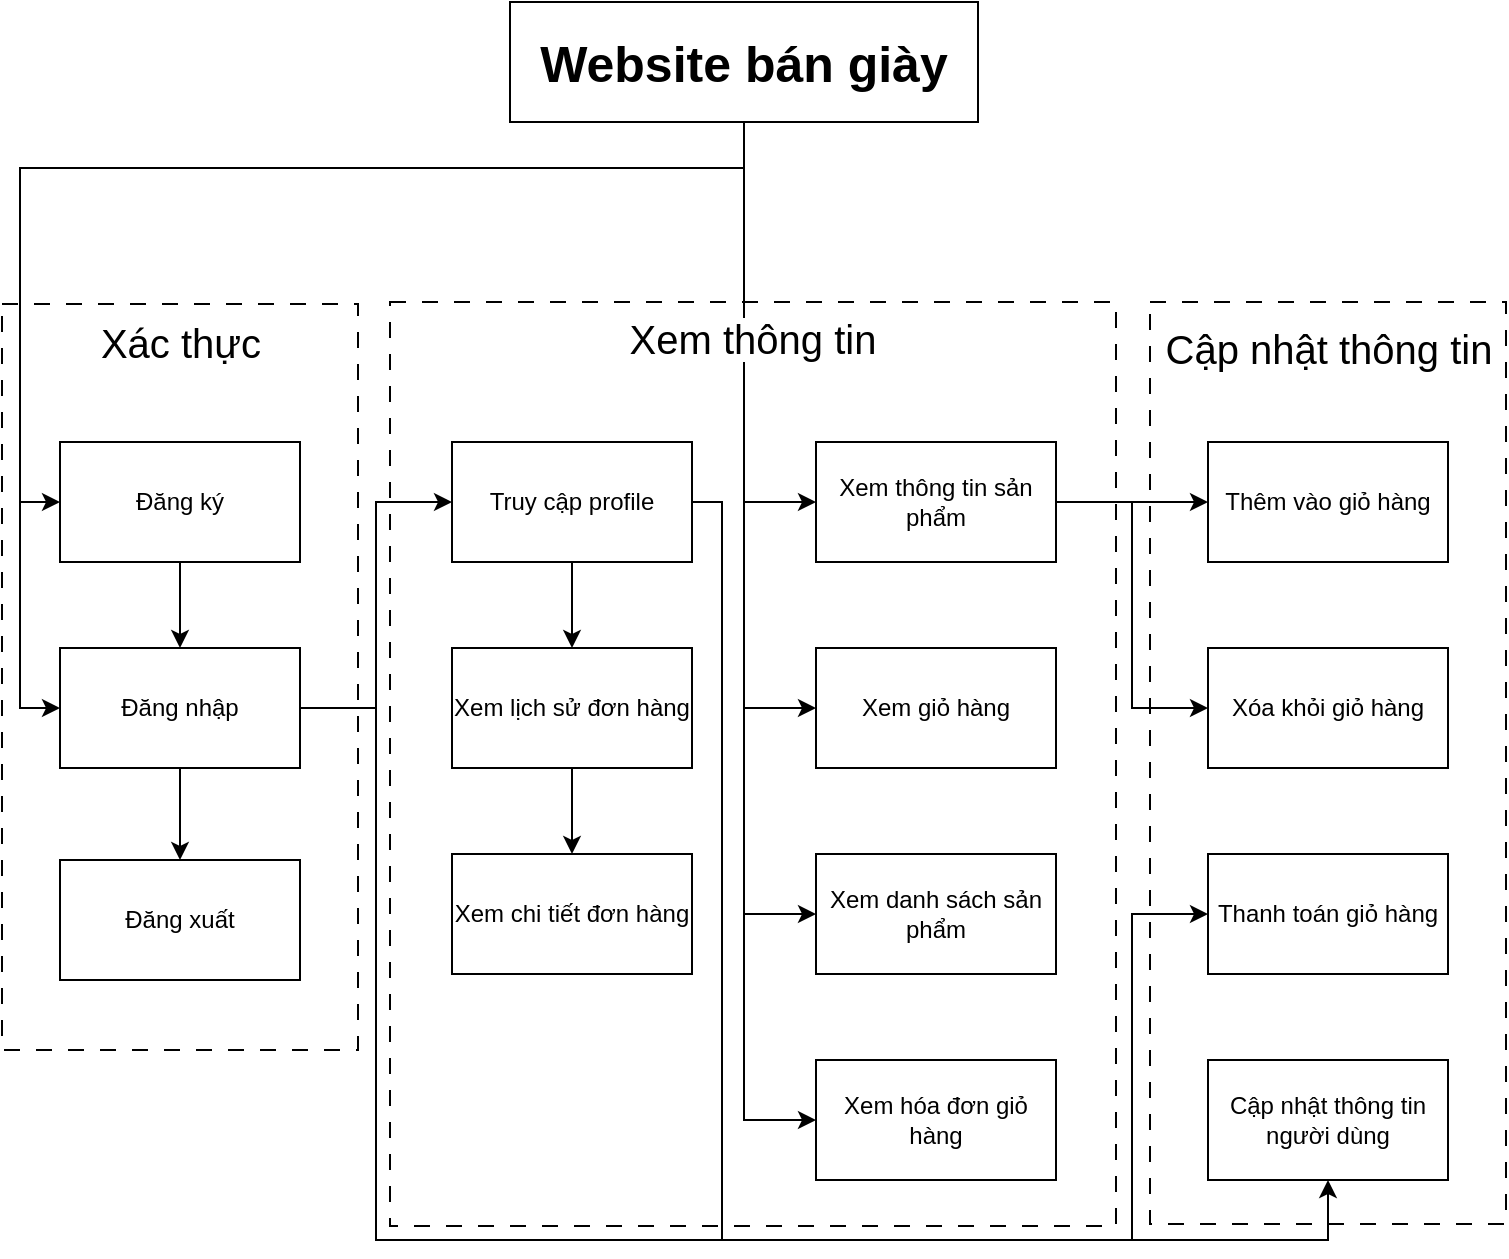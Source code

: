 <mxfile version="25.0.3">
  <diagram name="Page-1" id="ATqdmzWeELwhIMq4261D">
    <mxGraphModel dx="1240" dy="537" grid="0" gridSize="10" guides="1" tooltips="1" connect="1" arrows="1" fold="1" page="0" pageScale="1" pageWidth="850" pageHeight="1100" math="0" shadow="0">
      <root>
        <mxCell id="0" />
        <mxCell id="1" parent="0" />
        <mxCell id="9FZc6gnEWJcnSI5CrjKz-33" value="" style="rounded=0;whiteSpace=wrap;html=1;dashed=1;dashPattern=8 8;" vertex="1" parent="1">
          <mxGeometry x="554" y="151" width="178" height="461" as="geometry" />
        </mxCell>
        <mxCell id="9FZc6gnEWJcnSI5CrjKz-22" value="" style="rounded=0;whiteSpace=wrap;html=1;dashed=1;dashPattern=8 8;" vertex="1" parent="1">
          <mxGeometry x="174" y="151" width="363" height="462" as="geometry" />
        </mxCell>
        <mxCell id="9FZc6gnEWJcnSI5CrjKz-14" value="X" style="rounded=0;whiteSpace=wrap;html=1;dashed=1;dashPattern=8 8;" vertex="1" parent="1">
          <mxGeometry x="-20" y="152" width="178" height="373" as="geometry" />
        </mxCell>
        <mxCell id="9FZc6gnEWJcnSI5CrjKz-24" style="edgeStyle=orthogonalEdgeStyle;rounded=0;orthogonalLoop=1;jettySize=auto;html=1;entryX=0;entryY=0.5;entryDx=0;entryDy=0;" edge="1" parent="1" source="9FZc6gnEWJcnSI5CrjKz-1" target="9FZc6gnEWJcnSI5CrjKz-4">
          <mxGeometry relative="1" as="geometry">
            <mxPoint x="351" y="107" as="targetPoint" />
          </mxGeometry>
        </mxCell>
        <mxCell id="9FZc6gnEWJcnSI5CrjKz-42" style="edgeStyle=orthogonalEdgeStyle;rounded=0;orthogonalLoop=1;jettySize=auto;html=1;entryX=0;entryY=0.5;entryDx=0;entryDy=0;" edge="1" parent="1" source="9FZc6gnEWJcnSI5CrjKz-1" target="9FZc6gnEWJcnSI5CrjKz-3">
          <mxGeometry relative="1" as="geometry">
            <Array as="points">
              <mxPoint x="351" y="84" />
              <mxPoint x="-11" y="84" />
              <mxPoint x="-11" y="251" />
            </Array>
          </mxGeometry>
        </mxCell>
        <mxCell id="9FZc6gnEWJcnSI5CrjKz-43" style="edgeStyle=orthogonalEdgeStyle;rounded=0;orthogonalLoop=1;jettySize=auto;html=1;entryX=0;entryY=0.5;entryDx=0;entryDy=0;" edge="1" parent="1" source="9FZc6gnEWJcnSI5CrjKz-1" target="9FZc6gnEWJcnSI5CrjKz-2">
          <mxGeometry relative="1" as="geometry">
            <Array as="points">
              <mxPoint x="351" y="84" />
              <mxPoint x="-11" y="84" />
              <mxPoint x="-11" y="354" />
            </Array>
          </mxGeometry>
        </mxCell>
        <mxCell id="9FZc6gnEWJcnSI5CrjKz-49" style="edgeStyle=orthogonalEdgeStyle;rounded=0;orthogonalLoop=1;jettySize=auto;html=1;entryX=0;entryY=0.5;entryDx=0;entryDy=0;" edge="1" parent="1" source="9FZc6gnEWJcnSI5CrjKz-1" target="9FZc6gnEWJcnSI5CrjKz-13">
          <mxGeometry relative="1" as="geometry" />
        </mxCell>
        <mxCell id="9FZc6gnEWJcnSI5CrjKz-50" style="edgeStyle=orthogonalEdgeStyle;rounded=0;orthogonalLoop=1;jettySize=auto;html=1;entryX=0;entryY=0.5;entryDx=0;entryDy=0;" edge="1" parent="1" source="9FZc6gnEWJcnSI5CrjKz-1" target="9FZc6gnEWJcnSI5CrjKz-9">
          <mxGeometry relative="1" as="geometry" />
        </mxCell>
        <mxCell id="9FZc6gnEWJcnSI5CrjKz-62" style="edgeStyle=orthogonalEdgeStyle;rounded=0;orthogonalLoop=1;jettySize=auto;html=1;entryX=0;entryY=0.5;entryDx=0;entryDy=0;" edge="1" parent="1" source="9FZc6gnEWJcnSI5CrjKz-1" target="9FZc6gnEWJcnSI5CrjKz-61">
          <mxGeometry relative="1" as="geometry" />
        </mxCell>
        <mxCell id="9FZc6gnEWJcnSI5CrjKz-1" value="&lt;b&gt;&lt;font style=&quot;font-size: 25px;&quot;&gt;Website bán giày&lt;/font&gt;&lt;/b&gt;" style="rounded=0;whiteSpace=wrap;html=1;" vertex="1" parent="1">
          <mxGeometry x="234" y="1" width="234" height="60" as="geometry" />
        </mxCell>
        <mxCell id="9FZc6gnEWJcnSI5CrjKz-21" style="edgeStyle=orthogonalEdgeStyle;rounded=0;orthogonalLoop=1;jettySize=auto;html=1;" edge="1" parent="1" source="9FZc6gnEWJcnSI5CrjKz-2" target="9FZc6gnEWJcnSI5CrjKz-12">
          <mxGeometry relative="1" as="geometry" />
        </mxCell>
        <mxCell id="9FZc6gnEWJcnSI5CrjKz-26" style="edgeStyle=orthogonalEdgeStyle;rounded=0;orthogonalLoop=1;jettySize=auto;html=1;entryX=0;entryY=0.5;entryDx=0;entryDy=0;" edge="1" parent="1" source="9FZc6gnEWJcnSI5CrjKz-2" target="9FZc6gnEWJcnSI5CrjKz-6">
          <mxGeometry relative="1" as="geometry" />
        </mxCell>
        <mxCell id="9FZc6gnEWJcnSI5CrjKz-64" style="edgeStyle=orthogonalEdgeStyle;rounded=0;orthogonalLoop=1;jettySize=auto;html=1;entryX=0;entryY=0.5;entryDx=0;entryDy=0;" edge="1" parent="1" source="9FZc6gnEWJcnSI5CrjKz-2" target="9FZc6gnEWJcnSI5CrjKz-8">
          <mxGeometry relative="1" as="geometry">
            <Array as="points">
              <mxPoint x="167" y="354" />
              <mxPoint x="167" y="620" />
              <mxPoint x="545" y="620" />
              <mxPoint x="545" y="457" />
            </Array>
          </mxGeometry>
        </mxCell>
        <mxCell id="9FZc6gnEWJcnSI5CrjKz-2" value="Đăng nhập" style="rounded=0;whiteSpace=wrap;html=1;" vertex="1" parent="1">
          <mxGeometry x="9" y="324" width="120" height="60" as="geometry" />
        </mxCell>
        <mxCell id="9FZc6gnEWJcnSI5CrjKz-20" style="edgeStyle=orthogonalEdgeStyle;rounded=0;orthogonalLoop=1;jettySize=auto;html=1;" edge="1" parent="1" source="9FZc6gnEWJcnSI5CrjKz-3" target="9FZc6gnEWJcnSI5CrjKz-2">
          <mxGeometry relative="1" as="geometry" />
        </mxCell>
        <mxCell id="9FZc6gnEWJcnSI5CrjKz-3" value="Đăng ký" style="rounded=0;whiteSpace=wrap;html=1;" vertex="1" parent="1">
          <mxGeometry x="9" y="221" width="120" height="60" as="geometry" />
        </mxCell>
        <mxCell id="9FZc6gnEWJcnSI5CrjKz-53" style="edgeStyle=orthogonalEdgeStyle;rounded=0;orthogonalLoop=1;jettySize=auto;html=1;entryX=0;entryY=0.5;entryDx=0;entryDy=0;" edge="1" parent="1" source="9FZc6gnEWJcnSI5CrjKz-4" target="9FZc6gnEWJcnSI5CrjKz-5">
          <mxGeometry relative="1" as="geometry" />
        </mxCell>
        <mxCell id="9FZc6gnEWJcnSI5CrjKz-65" style="edgeStyle=orthogonalEdgeStyle;rounded=0;orthogonalLoop=1;jettySize=auto;html=1;entryX=0;entryY=0.5;entryDx=0;entryDy=0;" edge="1" parent="1" source="9FZc6gnEWJcnSI5CrjKz-4" target="9FZc6gnEWJcnSI5CrjKz-63">
          <mxGeometry relative="1" as="geometry" />
        </mxCell>
        <mxCell id="9FZc6gnEWJcnSI5CrjKz-4" value="Xem thông tin sản phẩm" style="rounded=0;whiteSpace=wrap;html=1;" vertex="1" parent="1">
          <mxGeometry x="387" y="221" width="120" height="60" as="geometry" />
        </mxCell>
        <mxCell id="9FZc6gnEWJcnSI5CrjKz-5" value="Thêm vào giỏ hàng" style="rounded=0;whiteSpace=wrap;html=1;" vertex="1" parent="1">
          <mxGeometry x="583" y="221" width="120" height="60" as="geometry" />
        </mxCell>
        <mxCell id="9FZc6gnEWJcnSI5CrjKz-28" style="edgeStyle=orthogonalEdgeStyle;rounded=0;orthogonalLoop=1;jettySize=auto;html=1;entryX=0.5;entryY=0;entryDx=0;entryDy=0;" edge="1" parent="1" source="9FZc6gnEWJcnSI5CrjKz-6" target="9FZc6gnEWJcnSI5CrjKz-10">
          <mxGeometry relative="1" as="geometry" />
        </mxCell>
        <mxCell id="9FZc6gnEWJcnSI5CrjKz-58" style="edgeStyle=orthogonalEdgeStyle;rounded=0;orthogonalLoop=1;jettySize=auto;html=1;entryX=0.5;entryY=1;entryDx=0;entryDy=0;" edge="1" parent="1" source="9FZc6gnEWJcnSI5CrjKz-6" target="9FZc6gnEWJcnSI5CrjKz-7">
          <mxGeometry relative="1" as="geometry">
            <Array as="points">
              <mxPoint x="340" y="251" />
              <mxPoint x="340" y="620" />
              <mxPoint x="643" y="620" />
            </Array>
          </mxGeometry>
        </mxCell>
        <mxCell id="9FZc6gnEWJcnSI5CrjKz-6" value="Truy cập profile" style="rounded=0;whiteSpace=wrap;html=1;" vertex="1" parent="1">
          <mxGeometry x="205" y="221" width="120" height="60" as="geometry" />
        </mxCell>
        <mxCell id="9FZc6gnEWJcnSI5CrjKz-7" value="Cập nhật thông tin người dùng" style="rounded=0;whiteSpace=wrap;html=1;" vertex="1" parent="1">
          <mxGeometry x="583" y="530" width="120" height="60" as="geometry" />
        </mxCell>
        <mxCell id="9FZc6gnEWJcnSI5CrjKz-8" value="Thanh toán giỏ hàng" style="rounded=0;whiteSpace=wrap;html=1;" vertex="1" parent="1">
          <mxGeometry x="583" y="427" width="120" height="60" as="geometry" />
        </mxCell>
        <mxCell id="9FZc6gnEWJcnSI5CrjKz-9" value="Xem danh sách sản phẩm" style="rounded=0;whiteSpace=wrap;html=1;" vertex="1" parent="1">
          <mxGeometry x="387" y="427" width="120" height="60" as="geometry" />
        </mxCell>
        <mxCell id="9FZc6gnEWJcnSI5CrjKz-48" style="edgeStyle=orthogonalEdgeStyle;rounded=0;orthogonalLoop=1;jettySize=auto;html=1;" edge="1" parent="1" source="9FZc6gnEWJcnSI5CrjKz-10" target="9FZc6gnEWJcnSI5CrjKz-11">
          <mxGeometry relative="1" as="geometry" />
        </mxCell>
        <mxCell id="9FZc6gnEWJcnSI5CrjKz-10" value="Xem lịch sử đơn hàng" style="rounded=0;whiteSpace=wrap;html=1;" vertex="1" parent="1">
          <mxGeometry x="205" y="324" width="120" height="60" as="geometry" />
        </mxCell>
        <mxCell id="9FZc6gnEWJcnSI5CrjKz-11" value="Xem chi tiết đơn hàng" style="rounded=0;whiteSpace=wrap;html=1;" vertex="1" parent="1">
          <mxGeometry x="205" y="427" width="120" height="60" as="geometry" />
        </mxCell>
        <mxCell id="9FZc6gnEWJcnSI5CrjKz-12" value="Đăng xuất" style="rounded=0;whiteSpace=wrap;html=1;" vertex="1" parent="1">
          <mxGeometry x="9" y="430" width="120" height="60" as="geometry" />
        </mxCell>
        <mxCell id="9FZc6gnEWJcnSI5CrjKz-13" value="Xem giỏ hàng" style="rounded=0;whiteSpace=wrap;html=1;" vertex="1" parent="1">
          <mxGeometry x="387" y="324" width="120" height="60" as="geometry" />
        </mxCell>
        <mxCell id="9FZc6gnEWJcnSI5CrjKz-39" value="&lt;font style=&quot;font-size: 20px;&quot;&gt;Xác thực&lt;/font&gt;" style="text;html=1;align=center;verticalAlign=middle;resizable=0;points=[];autosize=1;strokeColor=none;fillColor=none;" vertex="1" parent="1">
          <mxGeometry x="20" y="153" width="98" height="36" as="geometry" />
        </mxCell>
        <mxCell id="9FZc6gnEWJcnSI5CrjKz-45" value="&lt;span style=&quot;color: rgb(0, 0, 0); font-family: Helvetica; font-size: 20px; font-style: normal; font-variant-ligatures: normal; font-variant-caps: normal; font-weight: 400; letter-spacing: normal; orphans: 2; text-indent: 0px; text-transform: none; widows: 2; word-spacing: 0px; -webkit-text-stroke-width: 0px; white-space: normal; background-color: rgb(255, 255, 255); text-decoration-thickness: initial; text-decoration-style: initial; text-decoration-color: initial; float: none; display: inline !important;&quot;&gt;Xem thông tin&lt;/span&gt;" style="text;whiteSpace=wrap;html=1;align=center;" vertex="1" parent="1">
          <mxGeometry x="280.0" y="151.0" width="151" height="46" as="geometry" />
        </mxCell>
        <mxCell id="9FZc6gnEWJcnSI5CrjKz-47" value="&lt;span style=&quot;color: rgb(0, 0, 0); font-family: Helvetica; font-size: 20px; font-style: normal; font-variant-ligatures: normal; font-variant-caps: normal; font-weight: 400; letter-spacing: normal; orphans: 2; text-indent: 0px; text-transform: none; widows: 2; word-spacing: 0px; -webkit-text-stroke-width: 0px; white-space: normal; background-color: rgb(255, 255, 255); text-decoration-thickness: initial; text-decoration-style: initial; text-decoration-color: initial; float: none; display: inline !important;&quot;&gt;Cập nhật thông tin&lt;/span&gt;" style="text;whiteSpace=wrap;html=1;align=center;" vertex="1" parent="1">
          <mxGeometry x="557.75" y="155.5" width="170.5" height="31" as="geometry" />
        </mxCell>
        <mxCell id="9FZc6gnEWJcnSI5CrjKz-61" value="Xem hóa đơn giỏ hàng" style="rounded=0;whiteSpace=wrap;html=1;" vertex="1" parent="1">
          <mxGeometry x="387" y="530" width="120" height="60" as="geometry" />
        </mxCell>
        <mxCell id="9FZc6gnEWJcnSI5CrjKz-63" value="Xóa khỏi giỏ hàng" style="rounded=0;whiteSpace=wrap;html=1;" vertex="1" parent="1">
          <mxGeometry x="583" y="324" width="120" height="60" as="geometry" />
        </mxCell>
      </root>
    </mxGraphModel>
  </diagram>
</mxfile>
